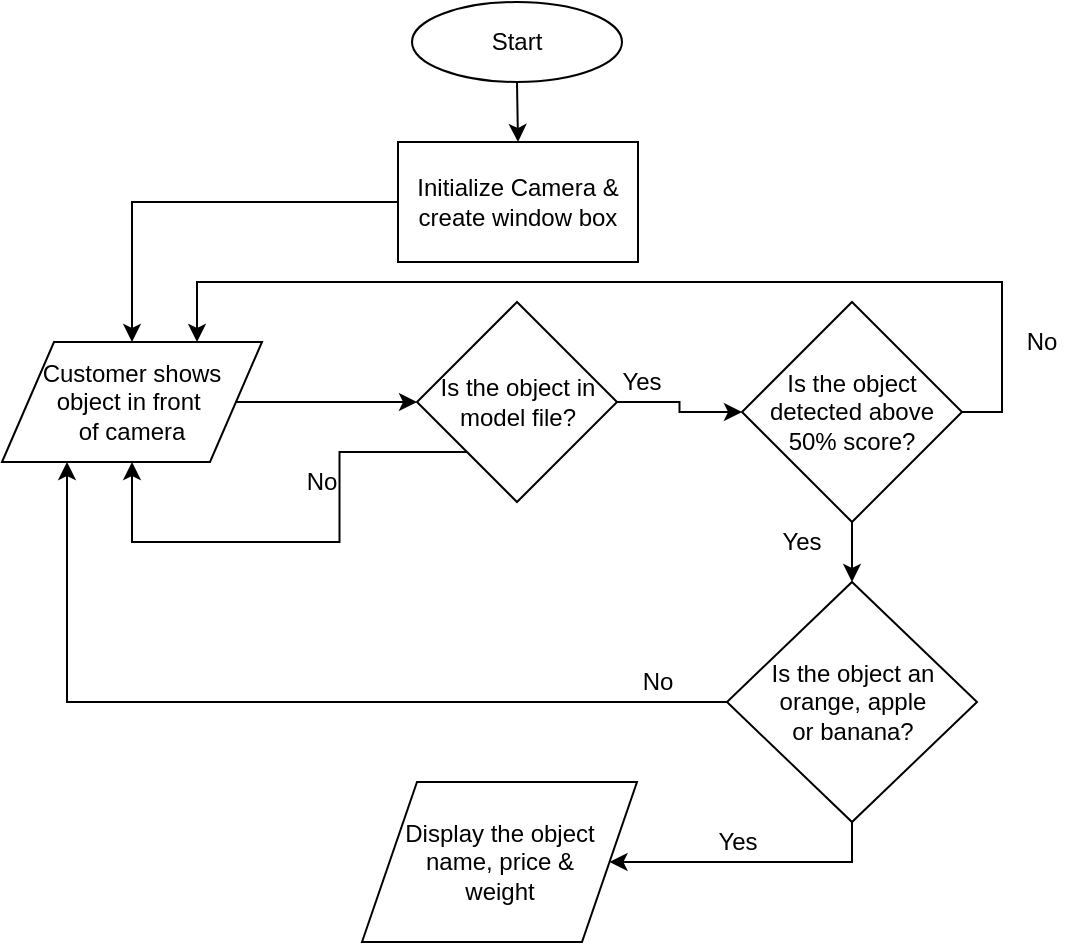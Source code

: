 <mxfile version="12.7.9" type="device"><diagram id="8BGhK64jByVQDdIfwhMe" name="Page-1"><mxGraphModel dx="868" dy="450" grid="1" gridSize="10" guides="1" tooltips="1" connect="1" arrows="1" fold="1" page="1" pageScale="1" pageWidth="850" pageHeight="1100" math="0" shadow="0"><root><mxCell id="0"/><mxCell id="1" parent="0"/><mxCell id="Qw2xOiwzlLSKH0WSbKeQ-2" style="edgeStyle=orthogonalEdgeStyle;rounded=0;orthogonalLoop=1;jettySize=auto;html=1;exitX=0.5;exitY=1;exitDx=0;exitDy=0;" parent="1" source="Qw2xOiwzlLSKH0WSbKeQ-1" edge="1"><mxGeometry relative="1" as="geometry"><mxPoint x="418" y="80" as="targetPoint"/></mxGeometry></mxCell><mxCell id="Qw2xOiwzlLSKH0WSbKeQ-1" value="Start" style="ellipse;whiteSpace=wrap;html=1;" parent="1" vertex="1"><mxGeometry x="365" y="10" width="105" height="40" as="geometry"/></mxCell><mxCell id="Qw2xOiwzlLSKH0WSbKeQ-7" style="edgeStyle=orthogonalEdgeStyle;rounded=0;orthogonalLoop=1;jettySize=auto;html=1;exitX=0;exitY=0.5;exitDx=0;exitDy=0;entryX=0.5;entryY=0;entryDx=0;entryDy=0;" parent="1" source="Qw2xOiwzlLSKH0WSbKeQ-3" target="Qw2xOiwzlLSKH0WSbKeQ-6" edge="1"><mxGeometry relative="1" as="geometry"/></mxCell><mxCell id="Qw2xOiwzlLSKH0WSbKeQ-3" value="Initialize Camera &amp;amp; create window box" style="rounded=0;whiteSpace=wrap;html=1;" parent="1" vertex="1"><mxGeometry x="358" y="80" width="120" height="60" as="geometry"/></mxCell><mxCell id="dWWt3COgS4HShDpkzHtv-2" style="edgeStyle=orthogonalEdgeStyle;rounded=0;orthogonalLoop=1;jettySize=auto;html=1;exitX=1;exitY=0.5;exitDx=0;exitDy=0;entryX=0;entryY=0.5;entryDx=0;entryDy=0;" edge="1" parent="1" source="Qw2xOiwzlLSKH0WSbKeQ-6" target="dWWt3COgS4HShDpkzHtv-1"><mxGeometry relative="1" as="geometry"/></mxCell><mxCell id="Qw2xOiwzlLSKH0WSbKeQ-6" value="Customer shows&lt;br&gt;object in front&amp;nbsp;&lt;br&gt;of camera" style="shape=parallelogram;perimeter=parallelogramPerimeter;whiteSpace=wrap;html=1;" parent="1" vertex="1"><mxGeometry x="160" y="180" width="130" height="60" as="geometry"/></mxCell><mxCell id="dWWt3COgS4HShDpkzHtv-3" style="edgeStyle=orthogonalEdgeStyle;rounded=0;orthogonalLoop=1;jettySize=auto;html=1;exitX=0;exitY=1;exitDx=0;exitDy=0;entryX=0.5;entryY=1;entryDx=0;entryDy=0;" edge="1" parent="1" source="dWWt3COgS4HShDpkzHtv-1" target="Qw2xOiwzlLSKH0WSbKeQ-6"><mxGeometry relative="1" as="geometry"/></mxCell><mxCell id="dWWt3COgS4HShDpkzHtv-10" style="edgeStyle=orthogonalEdgeStyle;rounded=0;orthogonalLoop=1;jettySize=auto;html=1;exitX=1;exitY=0.5;exitDx=0;exitDy=0;entryX=0;entryY=0.5;entryDx=0;entryDy=0;" edge="1" parent="1" source="dWWt3COgS4HShDpkzHtv-1" target="dWWt3COgS4HShDpkzHtv-9"><mxGeometry relative="1" as="geometry"/></mxCell><mxCell id="dWWt3COgS4HShDpkzHtv-1" value="Is the object in&lt;br&gt;model file?" style="rhombus;whiteSpace=wrap;html=1;" vertex="1" parent="1"><mxGeometry x="367.5" y="160" width="100" height="100" as="geometry"/></mxCell><mxCell id="dWWt3COgS4HShDpkzHtv-4" value="No" style="text;html=1;strokeColor=none;fillColor=none;align=center;verticalAlign=middle;whiteSpace=wrap;rounded=0;" vertex="1" parent="1"><mxGeometry x="300" y="240" width="40" height="20" as="geometry"/></mxCell><mxCell id="dWWt3COgS4HShDpkzHtv-7" value="Yes" style="text;html=1;strokeColor=none;fillColor=none;align=center;verticalAlign=middle;whiteSpace=wrap;rounded=0;" vertex="1" parent="1"><mxGeometry x="460" y="190" width="40" height="20" as="geometry"/></mxCell><mxCell id="dWWt3COgS4HShDpkzHtv-11" style="edgeStyle=orthogonalEdgeStyle;rounded=0;orthogonalLoop=1;jettySize=auto;html=1;exitX=1;exitY=0.5;exitDx=0;exitDy=0;entryX=0.75;entryY=0;entryDx=0;entryDy=0;" edge="1" parent="1" source="dWWt3COgS4HShDpkzHtv-9" target="Qw2xOiwzlLSKH0WSbKeQ-6"><mxGeometry relative="1" as="geometry"><Array as="points"><mxPoint x="660" y="215"/><mxPoint x="660" y="150"/><mxPoint x="258" y="150"/></Array></mxGeometry></mxCell><mxCell id="dWWt3COgS4HShDpkzHtv-16" style="edgeStyle=orthogonalEdgeStyle;rounded=0;orthogonalLoop=1;jettySize=auto;html=1;exitX=0.5;exitY=1;exitDx=0;exitDy=0;entryX=0.5;entryY=0;entryDx=0;entryDy=0;" edge="1" parent="1" source="dWWt3COgS4HShDpkzHtv-9" target="dWWt3COgS4HShDpkzHtv-15"><mxGeometry relative="1" as="geometry"/></mxCell><mxCell id="dWWt3COgS4HShDpkzHtv-9" value="Is the object detected above&lt;br&gt;50% score?" style="rhombus;whiteSpace=wrap;html=1;" vertex="1" parent="1"><mxGeometry x="530" y="160" width="110" height="110" as="geometry"/></mxCell><mxCell id="dWWt3COgS4HShDpkzHtv-12" value="No" style="text;html=1;strokeColor=none;fillColor=none;align=center;verticalAlign=middle;whiteSpace=wrap;rounded=0;" vertex="1" parent="1"><mxGeometry x="660" y="170" width="40" height="20" as="geometry"/></mxCell><mxCell id="dWWt3COgS4HShDpkzHtv-14" value="Yes" style="text;html=1;strokeColor=none;fillColor=none;align=center;verticalAlign=middle;whiteSpace=wrap;rounded=0;" vertex="1" parent="1"><mxGeometry x="540" y="270" width="40" height="20" as="geometry"/></mxCell><mxCell id="dWWt3COgS4HShDpkzHtv-17" style="edgeStyle=orthogonalEdgeStyle;rounded=0;orthogonalLoop=1;jettySize=auto;html=1;exitX=0;exitY=0.5;exitDx=0;exitDy=0;entryX=0.25;entryY=1;entryDx=0;entryDy=0;" edge="1" parent="1" source="dWWt3COgS4HShDpkzHtv-15" target="Qw2xOiwzlLSKH0WSbKeQ-6"><mxGeometry relative="1" as="geometry"/></mxCell><mxCell id="dWWt3COgS4HShDpkzHtv-20" style="edgeStyle=orthogonalEdgeStyle;rounded=0;orthogonalLoop=1;jettySize=auto;html=1;exitX=0.5;exitY=1;exitDx=0;exitDy=0;entryX=1;entryY=0.5;entryDx=0;entryDy=0;" edge="1" parent="1" source="dWWt3COgS4HShDpkzHtv-15" target="dWWt3COgS4HShDpkzHtv-19"><mxGeometry relative="1" as="geometry"/></mxCell><mxCell id="dWWt3COgS4HShDpkzHtv-15" value="Is the object an&lt;br&gt;orange, apple&lt;br&gt;or banana?" style="rhombus;whiteSpace=wrap;html=1;" vertex="1" parent="1"><mxGeometry x="522.5" y="300" width="125" height="120" as="geometry"/></mxCell><mxCell id="dWWt3COgS4HShDpkzHtv-18" value="No" style="text;html=1;strokeColor=none;fillColor=none;align=center;verticalAlign=middle;whiteSpace=wrap;rounded=0;" vertex="1" parent="1"><mxGeometry x="467.5" y="340" width="40" height="20" as="geometry"/></mxCell><mxCell id="dWWt3COgS4HShDpkzHtv-19" value="Display the object&lt;br&gt;name, price &amp;amp; &lt;br&gt;weight" style="shape=parallelogram;perimeter=parallelogramPerimeter;whiteSpace=wrap;html=1;" vertex="1" parent="1"><mxGeometry x="340" y="400" width="137.5" height="80" as="geometry"/></mxCell><mxCell id="dWWt3COgS4HShDpkzHtv-21" value="Yes" style="text;html=1;strokeColor=none;fillColor=none;align=center;verticalAlign=middle;whiteSpace=wrap;rounded=0;" vertex="1" parent="1"><mxGeometry x="507.5" y="420" width="40" height="20" as="geometry"/></mxCell></root></mxGraphModel></diagram></mxfile>